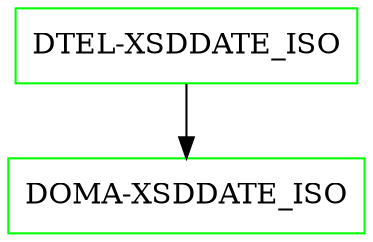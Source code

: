 digraph G {
  "DTEL-XSDDATE_ISO" [shape=box,color=green];
  "DOMA-XSDDATE_ISO" [shape=box,color=green,URL="./DOMA_XSDDATE_ISO.html"];
  "DTEL-XSDDATE_ISO" -> "DOMA-XSDDATE_ISO";
}
